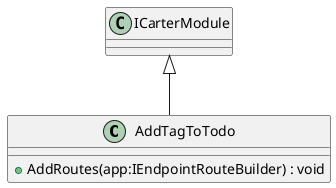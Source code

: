 @startuml
class AddTagToTodo {
    + AddRoutes(app:IEndpointRouteBuilder) : void
}
ICarterModule <|-- AddTagToTodo
@enduml
